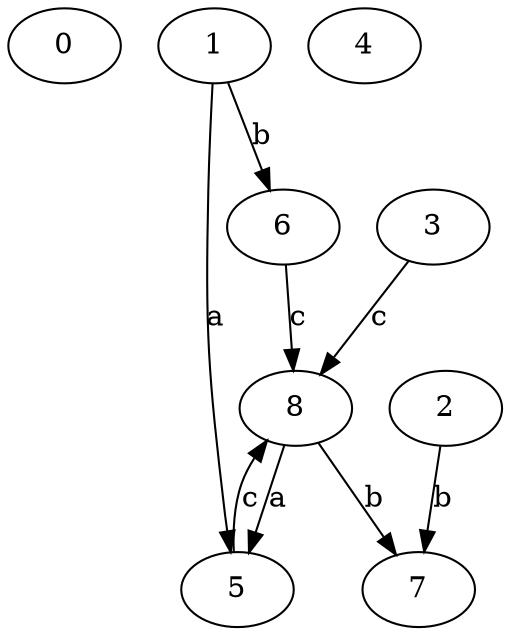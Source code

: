 strict digraph  {
0;
3;
4;
5;
1;
6;
2;
7;
8;
3 -> 8  [label=c];
5 -> 8  [label=c];
1 -> 5  [label=a];
1 -> 6  [label=b];
6 -> 8  [label=c];
2 -> 7  [label=b];
8 -> 5  [label=a];
8 -> 7  [label=b];
}
